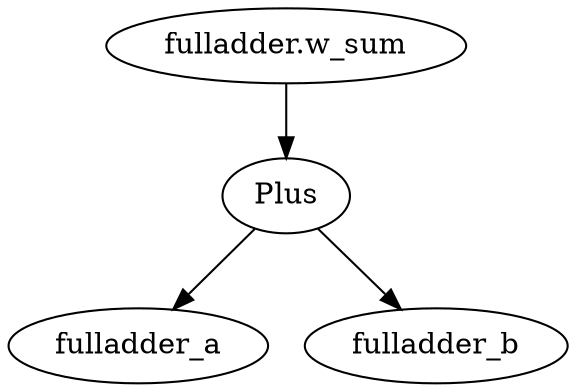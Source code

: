 strict digraph "" {
	node [label="\N"];
	"fulladder.w_sum_graphrename_0"	[color=black,
		label="fulladder.w_sum"];
	Plus_graphrename_1	[color=black,
		label=Plus];
	"fulladder.w_sum_graphrename_0" -> Plus_graphrename_1	[color=black];
	fulladder_a	[color=black];
	Plus_graphrename_1 -> fulladder_a	[color=black];
	fulladder_b	[color=black];
	Plus_graphrename_1 -> fulladder_b	[color=black];
}
